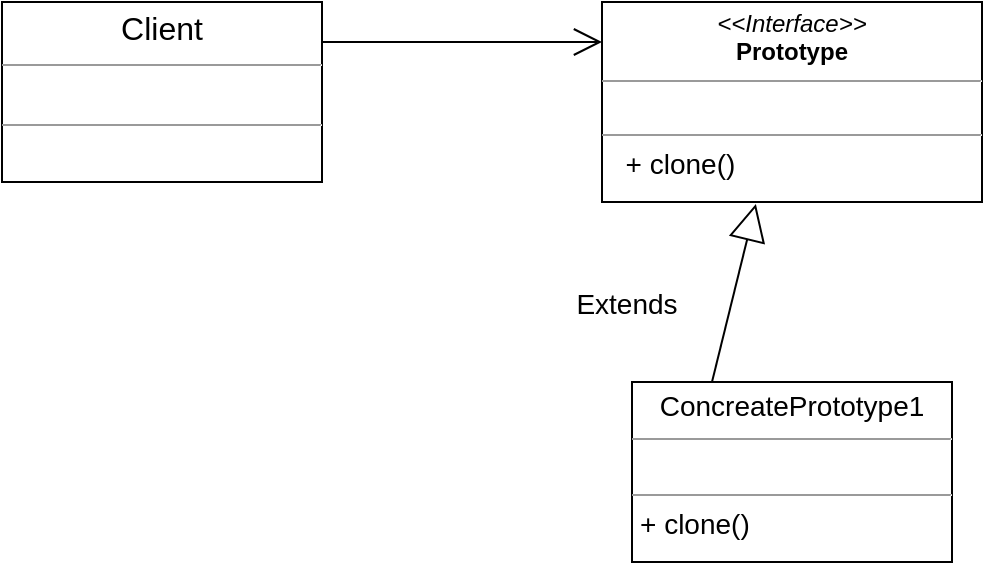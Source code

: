 <mxfile>
    <diagram id="Vkf1kccMHPyQg5MPIpvl" name="Page-1">
        <mxGraphModel dx="820" dy="253" grid="1" gridSize="10" guides="1" tooltips="1" connect="1" arrows="1" fold="1" page="1" pageScale="1" pageWidth="827" pageHeight="1169" math="0" shadow="0">
            <root>
                <mxCell id="0"/>
                <mxCell id="1" parent="0"/>
                <mxCell id="w2loQe_CoKNBEsXn6_GD-2" value="&lt;p style=&quot;margin: 0px ; margin-top: 4px ; text-align: center&quot;&gt;&lt;i&gt;&amp;lt;&amp;lt;Interface&amp;gt;&amp;gt;&lt;/i&gt;&lt;br&gt;&lt;b&gt;Prototype&lt;/b&gt;&lt;/p&gt;&lt;hr size=&quot;1&quot;&gt;&lt;p style=&quot;margin: 0px ; margin-left: 4px&quot;&gt;&lt;br&gt;&lt;/p&gt;&lt;hr size=&quot;1&quot;&gt;&lt;p style=&quot;text-align: justify ; margin: 0px 0px 0px 4px&quot;&gt;&lt;font style=&quot;font-size: 14px&quot;&gt;&amp;nbsp; + clone()&lt;/font&gt;&lt;/p&gt;" style="verticalAlign=top;align=left;overflow=fill;fontSize=12;fontFamily=Helvetica;html=1;" parent="1" vertex="1">
                    <mxGeometry x="360" y="160" width="190" height="100" as="geometry"/>
                </mxCell>
                <mxCell id="w2loQe_CoKNBEsXn6_GD-3" value="&lt;p style=&quot;text-align: center ; margin: 4px 0px 0px ; font-size: 14px&quot;&gt;&lt;font style=&quot;font-size: 14px&quot;&gt;ConcreatePrototype1&lt;/font&gt;&lt;/p&gt;&lt;hr size=&quot;1&quot; style=&quot;text-align: justify ; font-size: 14px&quot;&gt;&lt;p style=&quot;text-align: justify ; margin: 0px 0px 0px 4px&quot;&gt;&lt;br&gt;&lt;/p&gt;&lt;hr size=&quot;1&quot; style=&quot;text-align: justify&quot;&gt;&lt;p style=&quot;text-align: justify ; margin: 0px 0px 0px 4px&quot;&gt;&lt;font style=&quot;font-size: 14px&quot;&gt;+ clone()&lt;/font&gt;&lt;/p&gt;" style="verticalAlign=top;align=left;overflow=fill;fontSize=12;fontFamily=Helvetica;html=1;" parent="1" vertex="1">
                    <mxGeometry x="375" y="350" width="160" height="90" as="geometry"/>
                </mxCell>
                <mxCell id="w2loQe_CoKNBEsXn6_GD-6" value="&lt;p style=&quot;text-align: center ; margin: 4px 0px 0px ; font-size: 16px&quot;&gt;&lt;font style=&quot;font-size: 16px&quot;&gt;Client&lt;/font&gt;&lt;/p&gt;&lt;hr size=&quot;1&quot; style=&quot;text-align: justify ; font-size: 16px&quot;&gt;&lt;p style=&quot;text-align: justify ; margin: 0px 0px 0px 4px&quot;&gt;&lt;br&gt;&lt;/p&gt;&lt;hr size=&quot;1&quot; style=&quot;text-align: justify&quot;&gt;&lt;p style=&quot;text-align: justify ; margin: 0px 0px 0px 4px&quot;&gt;&lt;br&gt;&lt;/p&gt;" style="verticalAlign=top;align=left;overflow=fill;fontSize=12;fontFamily=Helvetica;html=1;" parent="1" vertex="1">
                    <mxGeometry x="60" y="160" width="160" height="90" as="geometry"/>
                </mxCell>
                <mxCell id="w2loQe_CoKNBEsXn6_GD-8" value="" style="endArrow=open;endFill=1;endSize=12;html=1;" parent="1" edge="1">
                    <mxGeometry width="160" relative="1" as="geometry">
                        <mxPoint x="220" y="180" as="sourcePoint"/>
                        <mxPoint x="360" y="180" as="targetPoint"/>
                    </mxGeometry>
                </mxCell>
                <mxCell id="w2loQe_CoKNBEsXn6_GD-9" value="Extends" style="endArrow=block;endSize=16;endFill=0;html=1;fontSize=14;entryX=0.405;entryY=1.01;entryDx=0;entryDy=0;entryPerimeter=0;exitX=0.25;exitY=0;exitDx=0;exitDy=0;" parent="1" target="w2loQe_CoKNBEsXn6_GD-2" edge="1" source="w2loQe_CoKNBEsXn6_GD-3">
                    <mxGeometry x="-0.398" y="51" width="160" relative="1" as="geometry">
                        <mxPoint x="319.5" y="360" as="sourcePoint"/>
                        <mxPoint x="319.5" y="310" as="targetPoint"/>
                        <mxPoint as="offset"/>
                    </mxGeometry>
                </mxCell>
            </root>
        </mxGraphModel>
    </diagram>
</mxfile>